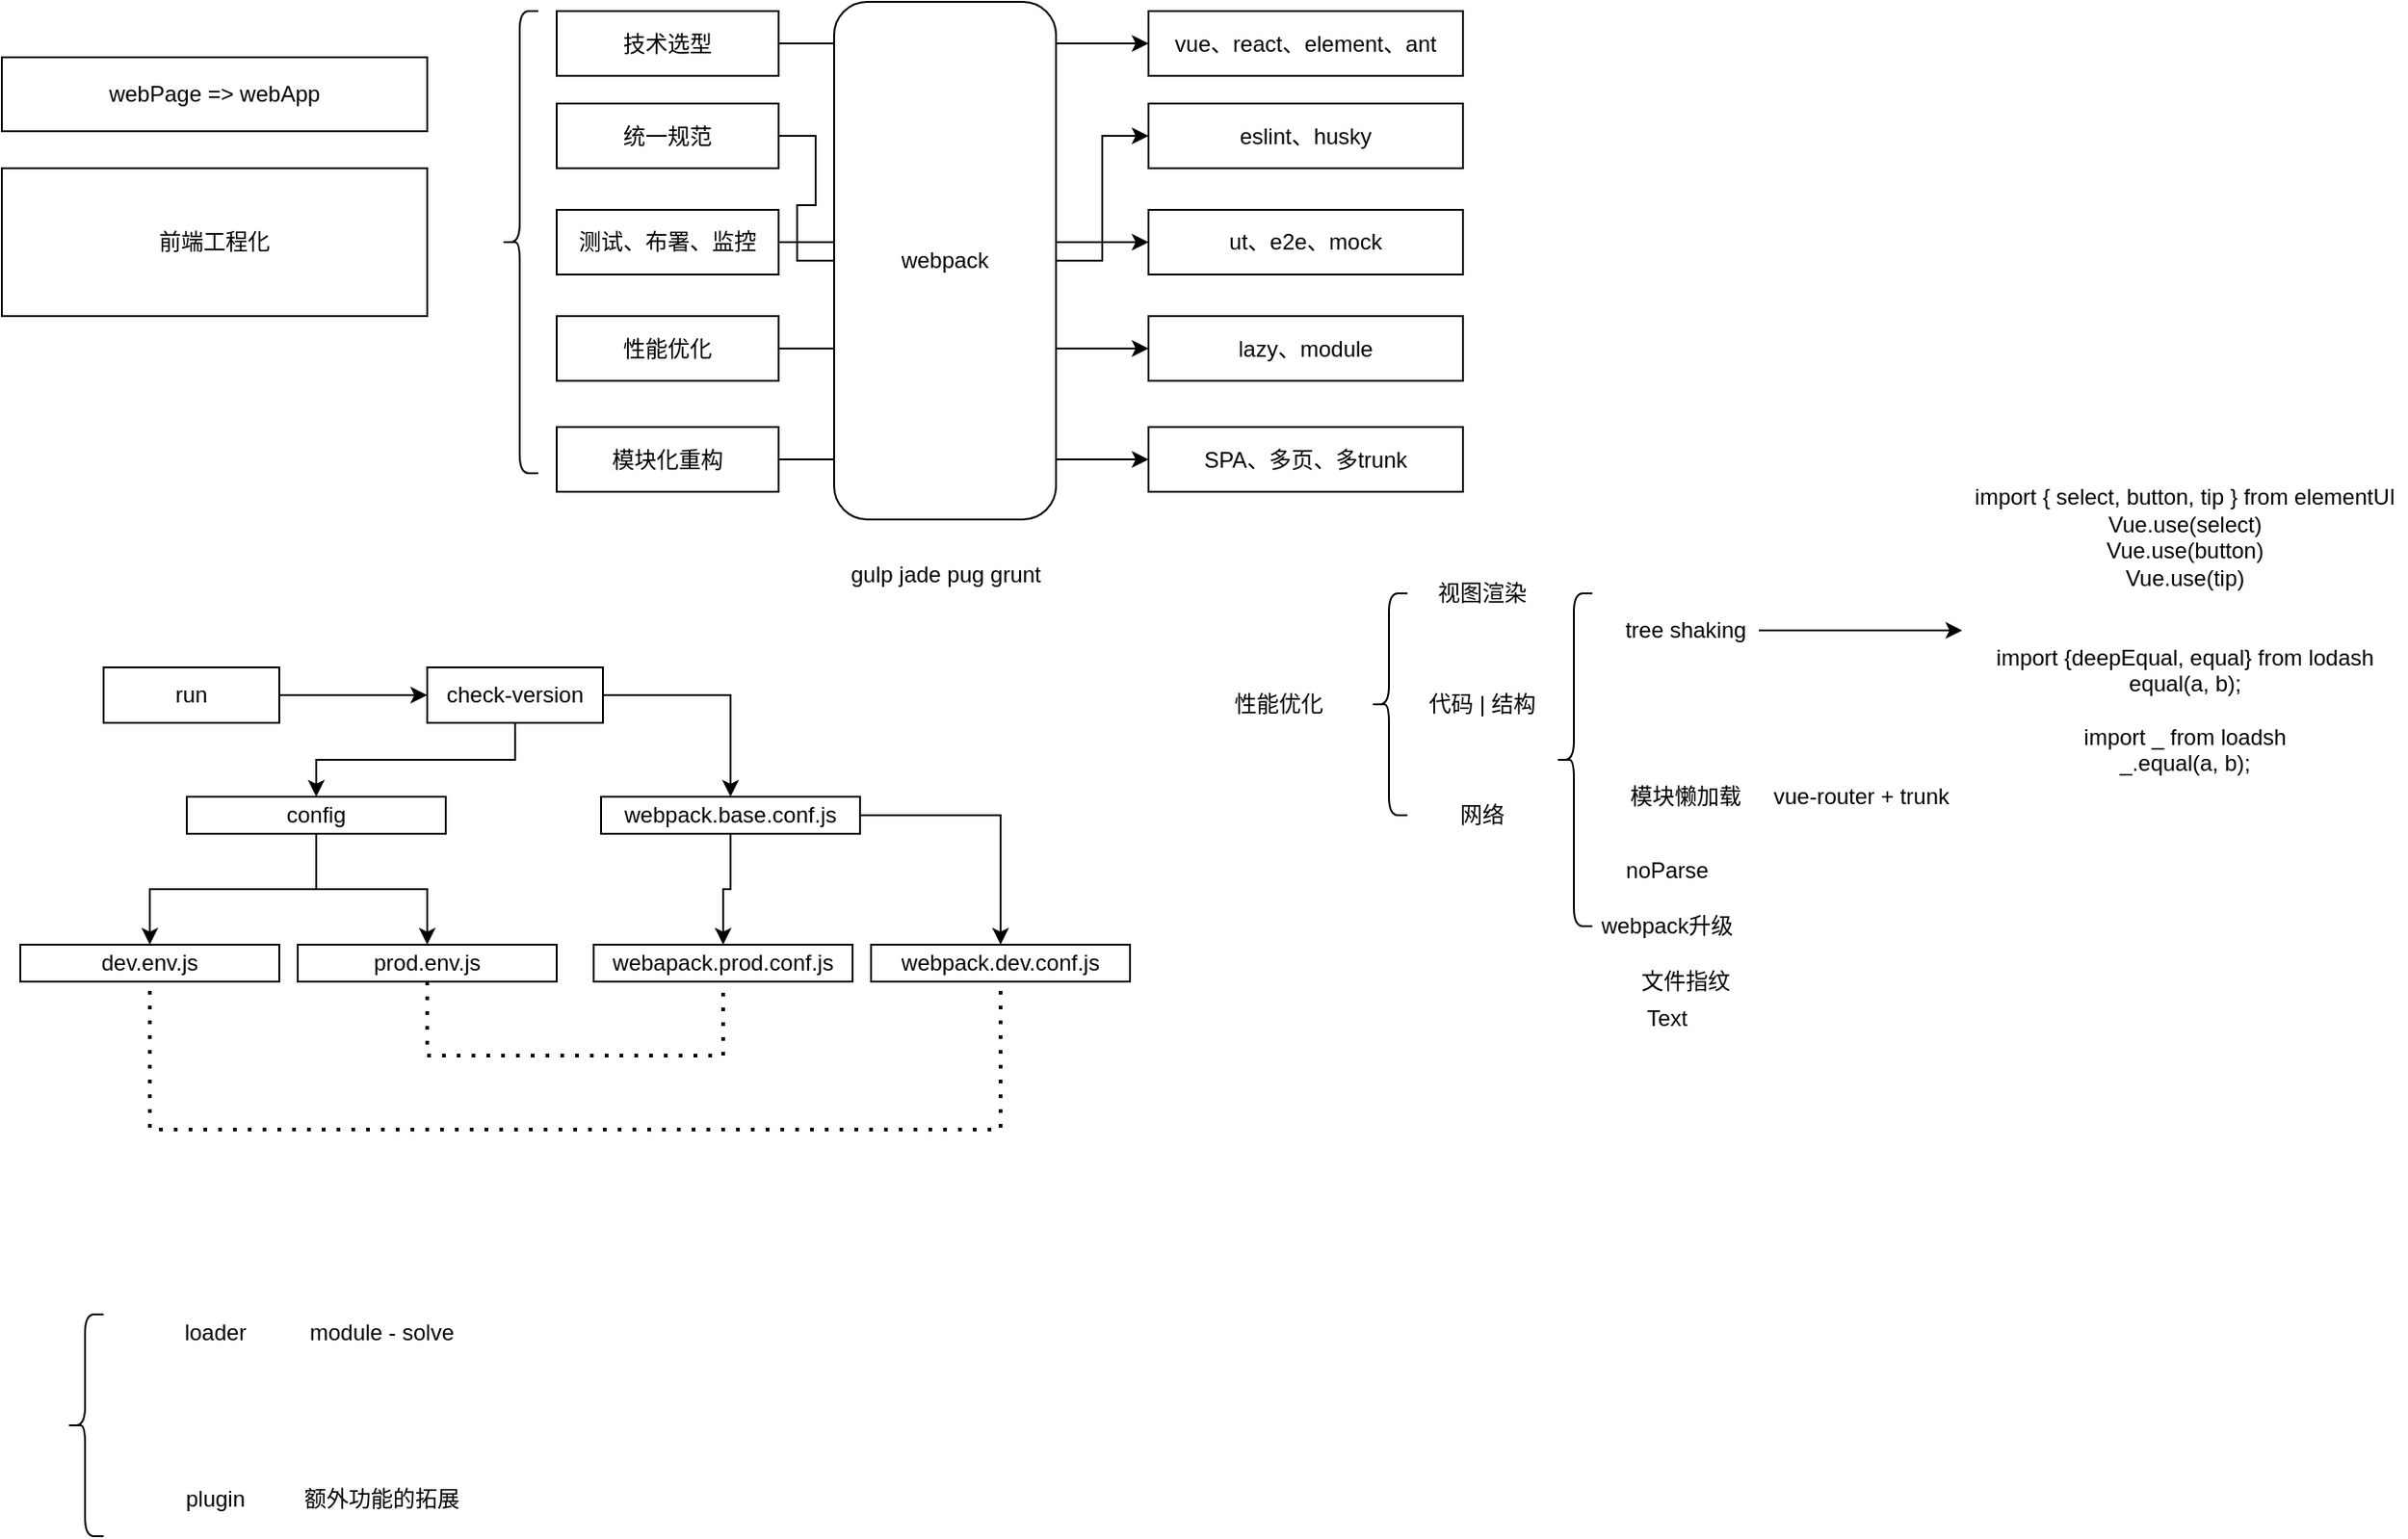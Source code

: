 <mxfile version="16.2.4" type="device"><diagram id="mV7egwpHUmCeJG9mshEC" name="Page-1"><mxGraphModel dx="866" dy="472" grid="1" gridSize="10" guides="1" tooltips="1" connect="1" arrows="1" fold="1" page="1" pageScale="1" pageWidth="827" pageHeight="1169" math="0" shadow="0"><root><mxCell id="0"/><mxCell id="1" parent="0"/><mxCell id="Hs-HStWYzTgpl98Z0fkA-1" value="webPage =&amp;gt; webApp" style="rounded=0;whiteSpace=wrap;html=1;" vertex="1" parent="1"><mxGeometry x="20" y="40" width="230" height="40" as="geometry"/></mxCell><mxCell id="Hs-HStWYzTgpl98Z0fkA-2" value="前端工程化" style="rounded=0;whiteSpace=wrap;html=1;" vertex="1" parent="1"><mxGeometry x="20" y="100" width="230" height="80" as="geometry"/></mxCell><mxCell id="Hs-HStWYzTgpl98Z0fkA-3" value="" style="shape=curlyBracket;whiteSpace=wrap;html=1;rounded=1;" vertex="1" parent="1"><mxGeometry x="290" y="15" width="20" height="250" as="geometry"/></mxCell><mxCell id="Hs-HStWYzTgpl98Z0fkA-7" value="" style="edgeStyle=orthogonalEdgeStyle;rounded=0;orthogonalLoop=1;jettySize=auto;html=1;" edge="1" parent="1" source="Hs-HStWYzTgpl98Z0fkA-4" target="Hs-HStWYzTgpl98Z0fkA-5"><mxGeometry relative="1" as="geometry"/></mxCell><mxCell id="Hs-HStWYzTgpl98Z0fkA-4" value="技术选型" style="rounded=0;whiteSpace=wrap;html=1;" vertex="1" parent="1"><mxGeometry x="320" y="15" width="120" height="35" as="geometry"/></mxCell><mxCell id="Hs-HStWYzTgpl98Z0fkA-5" value="vue、react、element、ant" style="rounded=0;whiteSpace=wrap;html=1;" vertex="1" parent="1"><mxGeometry x="640" y="15" width="170" height="35" as="geometry"/></mxCell><mxCell id="Hs-HStWYzTgpl98Z0fkA-10" value="" style="edgeStyle=orthogonalEdgeStyle;rounded=0;orthogonalLoop=1;jettySize=auto;html=1;startArrow=none;" edge="1" parent="1" source="Hs-HStWYzTgpl98Z0fkA-20" target="Hs-HStWYzTgpl98Z0fkA-9"><mxGeometry relative="1" as="geometry"/></mxCell><mxCell id="Hs-HStWYzTgpl98Z0fkA-8" value="统一规范" style="rounded=0;whiteSpace=wrap;html=1;" vertex="1" parent="1"><mxGeometry x="320" y="65" width="120" height="35" as="geometry"/></mxCell><mxCell id="Hs-HStWYzTgpl98Z0fkA-9" value="eslint、husky" style="rounded=0;whiteSpace=wrap;html=1;" vertex="1" parent="1"><mxGeometry x="640" y="65" width="170" height="35" as="geometry"/></mxCell><mxCell id="Hs-HStWYzTgpl98Z0fkA-13" value="" style="edgeStyle=orthogonalEdgeStyle;rounded=0;orthogonalLoop=1;jettySize=auto;html=1;" edge="1" parent="1" source="Hs-HStWYzTgpl98Z0fkA-11" target="Hs-HStWYzTgpl98Z0fkA-12"><mxGeometry relative="1" as="geometry"/></mxCell><mxCell id="Hs-HStWYzTgpl98Z0fkA-11" value="测试、布署、监控" style="rounded=0;whiteSpace=wrap;html=1;" vertex="1" parent="1"><mxGeometry x="320" y="122.5" width="120" height="35" as="geometry"/></mxCell><mxCell id="Hs-HStWYzTgpl98Z0fkA-12" value="ut、e2e、mock" style="rounded=0;whiteSpace=wrap;html=1;" vertex="1" parent="1"><mxGeometry x="640" y="122.5" width="170" height="35" as="geometry"/></mxCell><mxCell id="Hs-HStWYzTgpl98Z0fkA-16" value="" style="edgeStyle=orthogonalEdgeStyle;rounded=0;orthogonalLoop=1;jettySize=auto;html=1;" edge="1" parent="1" source="Hs-HStWYzTgpl98Z0fkA-14" target="Hs-HStWYzTgpl98Z0fkA-15"><mxGeometry relative="1" as="geometry"/></mxCell><mxCell id="Hs-HStWYzTgpl98Z0fkA-14" value="性能优化" style="rounded=0;whiteSpace=wrap;html=1;" vertex="1" parent="1"><mxGeometry x="320" y="180" width="120" height="35" as="geometry"/></mxCell><mxCell id="Hs-HStWYzTgpl98Z0fkA-15" value="lazy、module" style="rounded=0;whiteSpace=wrap;html=1;" vertex="1" parent="1"><mxGeometry x="640" y="180" width="170" height="35" as="geometry"/></mxCell><mxCell id="Hs-HStWYzTgpl98Z0fkA-19" value="" style="edgeStyle=orthogonalEdgeStyle;rounded=0;orthogonalLoop=1;jettySize=auto;html=1;" edge="1" parent="1" source="Hs-HStWYzTgpl98Z0fkA-17" target="Hs-HStWYzTgpl98Z0fkA-18"><mxGeometry relative="1" as="geometry"/></mxCell><mxCell id="Hs-HStWYzTgpl98Z0fkA-17" value="模块化重构" style="rounded=0;whiteSpace=wrap;html=1;" vertex="1" parent="1"><mxGeometry x="320" y="240" width="120" height="35" as="geometry"/></mxCell><mxCell id="Hs-HStWYzTgpl98Z0fkA-18" value="SPA、多页、多trunk" style="rounded=0;whiteSpace=wrap;html=1;" vertex="1" parent="1"><mxGeometry x="640" y="240" width="170" height="35" as="geometry"/></mxCell><mxCell id="Hs-HStWYzTgpl98Z0fkA-20" value="webpack" style="rounded=1;whiteSpace=wrap;html=1;" vertex="1" parent="1"><mxGeometry x="470" y="10" width="120" height="280" as="geometry"/></mxCell><mxCell id="Hs-HStWYzTgpl98Z0fkA-21" value="" style="edgeStyle=orthogonalEdgeStyle;rounded=0;orthogonalLoop=1;jettySize=auto;html=1;endArrow=none;" edge="1" parent="1" source="Hs-HStWYzTgpl98Z0fkA-8" target="Hs-HStWYzTgpl98Z0fkA-20"><mxGeometry relative="1" as="geometry"><mxPoint x="440" y="82.5" as="sourcePoint"/><mxPoint x="640" y="82.5" as="targetPoint"/></mxGeometry></mxCell><mxCell id="Hs-HStWYzTgpl98Z0fkA-22" value="gulp jade pug grunt" style="text;html=1;align=center;verticalAlign=middle;resizable=0;points=[];autosize=1;strokeColor=none;fillColor=none;" vertex="1" parent="1"><mxGeometry x="470" y="310" width="120" height="20" as="geometry"/></mxCell><mxCell id="Hs-HStWYzTgpl98Z0fkA-25" value="" style="edgeStyle=orthogonalEdgeStyle;rounded=0;orthogonalLoop=1;jettySize=auto;html=1;" edge="1" parent="1" source="Hs-HStWYzTgpl98Z0fkA-23" target="Hs-HStWYzTgpl98Z0fkA-24"><mxGeometry relative="1" as="geometry"/></mxCell><mxCell id="Hs-HStWYzTgpl98Z0fkA-23" value="run" style="rounded=0;whiteSpace=wrap;html=1;" vertex="1" parent="1"><mxGeometry x="75" y="370" width="95" height="30" as="geometry"/></mxCell><mxCell id="Hs-HStWYzTgpl98Z0fkA-28" value="" style="edgeStyle=orthogonalEdgeStyle;rounded=0;orthogonalLoop=1;jettySize=auto;html=1;" edge="1" parent="1" source="Hs-HStWYzTgpl98Z0fkA-24" target="Hs-HStWYzTgpl98Z0fkA-26"><mxGeometry relative="1" as="geometry"/></mxCell><mxCell id="Hs-HStWYzTgpl98Z0fkA-24" value="check-version" style="rounded=0;whiteSpace=wrap;html=1;" vertex="1" parent="1"><mxGeometry x="250" y="370" width="95" height="30" as="geometry"/></mxCell><mxCell id="Hs-HStWYzTgpl98Z0fkA-32" value="" style="edgeStyle=orthogonalEdgeStyle;rounded=0;orthogonalLoop=1;jettySize=auto;html=1;" edge="1" parent="1" source="Hs-HStWYzTgpl98Z0fkA-26" target="Hs-HStWYzTgpl98Z0fkA-31"><mxGeometry relative="1" as="geometry"/></mxCell><mxCell id="Hs-HStWYzTgpl98Z0fkA-26" value="config" style="rounded=0;whiteSpace=wrap;html=1;" vertex="1" parent="1"><mxGeometry x="120" y="440" width="140" height="20" as="geometry"/></mxCell><mxCell id="Hs-HStWYzTgpl98Z0fkA-36" value="" style="edgeStyle=orthogonalEdgeStyle;rounded=0;orthogonalLoop=1;jettySize=auto;html=1;" edge="1" parent="1" source="Hs-HStWYzTgpl98Z0fkA-27" target="Hs-HStWYzTgpl98Z0fkA-34"><mxGeometry relative="1" as="geometry"/></mxCell><mxCell id="Hs-HStWYzTgpl98Z0fkA-27" value="webpack.base.conf.js" style="rounded=0;whiteSpace=wrap;html=1;" vertex="1" parent="1"><mxGeometry x="344" y="440" width="140" height="20" as="geometry"/></mxCell><mxCell id="Hs-HStWYzTgpl98Z0fkA-29" value="" style="endArrow=classic;html=1;rounded=0;exitX=1;exitY=0.5;exitDx=0;exitDy=0;entryX=0.5;entryY=0;entryDx=0;entryDy=0;" edge="1" parent="1" source="Hs-HStWYzTgpl98Z0fkA-24" target="Hs-HStWYzTgpl98Z0fkA-27"><mxGeometry width="50" height="50" relative="1" as="geometry"><mxPoint x="390" y="450" as="sourcePoint"/><mxPoint x="440" y="400" as="targetPoint"/><Array as="points"><mxPoint x="414" y="385"/></Array></mxGeometry></mxCell><mxCell id="Hs-HStWYzTgpl98Z0fkA-30" value="dev.env.js" style="rounded=0;whiteSpace=wrap;html=1;" vertex="1" parent="1"><mxGeometry x="30" y="520" width="140" height="20" as="geometry"/></mxCell><mxCell id="Hs-HStWYzTgpl98Z0fkA-31" value="prod.env.js" style="rounded=0;whiteSpace=wrap;html=1;" vertex="1" parent="1"><mxGeometry x="180" y="520" width="140" height="20" as="geometry"/></mxCell><mxCell id="Hs-HStWYzTgpl98Z0fkA-33" value="" style="endArrow=classic;html=1;rounded=0;entryX=0.5;entryY=0;entryDx=0;entryDy=0;" edge="1" parent="1" target="Hs-HStWYzTgpl98Z0fkA-30"><mxGeometry width="50" height="50" relative="1" as="geometry"><mxPoint x="190" y="490" as="sourcePoint"/><mxPoint x="440" y="480" as="targetPoint"/><Array as="points"><mxPoint x="100" y="490"/></Array></mxGeometry></mxCell><mxCell id="Hs-HStWYzTgpl98Z0fkA-34" value="webapack.prod.conf.js" style="rounded=0;whiteSpace=wrap;html=1;" vertex="1" parent="1"><mxGeometry x="340" y="520" width="140" height="20" as="geometry"/></mxCell><mxCell id="Hs-HStWYzTgpl98Z0fkA-35" value="webpack.dev.conf.js" style="rounded=0;whiteSpace=wrap;html=1;" vertex="1" parent="1"><mxGeometry x="490" y="520" width="140" height="20" as="geometry"/></mxCell><mxCell id="Hs-HStWYzTgpl98Z0fkA-37" value="" style="endArrow=classic;html=1;rounded=0;exitX=1;exitY=0.5;exitDx=0;exitDy=0;entryX=0.5;entryY=0;entryDx=0;entryDy=0;" edge="1" parent="1" source="Hs-HStWYzTgpl98Z0fkA-27" target="Hs-HStWYzTgpl98Z0fkA-35"><mxGeometry width="50" height="50" relative="1" as="geometry"><mxPoint x="390" y="530" as="sourcePoint"/><mxPoint x="440" y="480" as="targetPoint"/><Array as="points"><mxPoint x="560" y="450"/></Array></mxGeometry></mxCell><mxCell id="Hs-HStWYzTgpl98Z0fkA-38" value="" style="endArrow=none;dashed=1;html=1;dashPattern=1 3;strokeWidth=2;rounded=0;exitX=0.5;exitY=1;exitDx=0;exitDy=0;entryX=0.5;entryY=1;entryDx=0;entryDy=0;" edge="1" parent="1" source="Hs-HStWYzTgpl98Z0fkA-31" target="Hs-HStWYzTgpl98Z0fkA-34"><mxGeometry width="50" height="50" relative="1" as="geometry"><mxPoint x="390" y="530" as="sourcePoint"/><mxPoint x="440" y="480" as="targetPoint"/><Array as="points"><mxPoint x="250" y="580"/><mxPoint x="410" y="580"/></Array></mxGeometry></mxCell><mxCell id="Hs-HStWYzTgpl98Z0fkA-39" value="" style="endArrow=none;dashed=1;html=1;dashPattern=1 3;strokeWidth=2;rounded=0;exitX=0.5;exitY=1;exitDx=0;exitDy=0;entryX=0.5;entryY=1;entryDx=0;entryDy=0;" edge="1" parent="1" target="Hs-HStWYzTgpl98Z0fkA-35"><mxGeometry width="50" height="50" relative="1" as="geometry"><mxPoint x="100" y="545" as="sourcePoint"/><mxPoint x="260" y="545" as="targetPoint"/><Array as="points"><mxPoint x="100" y="620"/><mxPoint x="560" y="620"/></Array></mxGeometry></mxCell><mxCell id="Hs-HStWYzTgpl98Z0fkA-40" value="" style="shape=curlyBracket;whiteSpace=wrap;html=1;rounded=1;" vertex="1" parent="1"><mxGeometry x="55" y="720" width="20" height="120" as="geometry"/></mxCell><mxCell id="Hs-HStWYzTgpl98Z0fkA-41" value="loader" style="text;html=1;align=center;verticalAlign=middle;resizable=0;points=[];autosize=1;strokeColor=none;fillColor=none;" vertex="1" parent="1"><mxGeometry x="110" y="720" width="50" height="20" as="geometry"/></mxCell><mxCell id="Hs-HStWYzTgpl98Z0fkA-42" value="plugin" style="text;html=1;align=center;verticalAlign=middle;resizable=0;points=[];autosize=1;strokeColor=none;fillColor=none;" vertex="1" parent="1"><mxGeometry x="110" y="810" width="50" height="20" as="geometry"/></mxCell><mxCell id="Hs-HStWYzTgpl98Z0fkA-43" value="module - solve" style="text;html=1;align=center;verticalAlign=middle;resizable=0;points=[];autosize=1;strokeColor=none;fillColor=none;" vertex="1" parent="1"><mxGeometry x="180" y="720" width="90" height="20" as="geometry"/></mxCell><mxCell id="Hs-HStWYzTgpl98Z0fkA-44" value="额外功能的拓展" style="text;html=1;align=center;verticalAlign=middle;resizable=0;points=[];autosize=1;strokeColor=none;fillColor=none;" vertex="1" parent="1"><mxGeometry x="175" y="810" width="100" height="20" as="geometry"/></mxCell><mxCell id="Hs-HStWYzTgpl98Z0fkA-45" value="性能优化" style="text;html=1;align=center;verticalAlign=middle;resizable=0;points=[];autosize=1;strokeColor=none;fillColor=none;" vertex="1" parent="1"><mxGeometry x="680" y="380" width="60" height="20" as="geometry"/></mxCell><mxCell id="Hs-HStWYzTgpl98Z0fkA-46" value="" style="shape=curlyBracket;whiteSpace=wrap;html=1;rounded=1;" vertex="1" parent="1"><mxGeometry x="760" y="330" width="20" height="120" as="geometry"/></mxCell><mxCell id="Hs-HStWYzTgpl98Z0fkA-47" value="视图渲染" style="text;html=1;align=center;verticalAlign=middle;resizable=0;points=[];autosize=1;strokeColor=none;fillColor=none;" vertex="1" parent="1"><mxGeometry x="790" y="320" width="60" height="20" as="geometry"/></mxCell><mxCell id="Hs-HStWYzTgpl98Z0fkA-48" value="代码 | 结构" style="text;html=1;align=center;verticalAlign=middle;resizable=0;points=[];autosize=1;strokeColor=none;fillColor=none;" vertex="1" parent="1"><mxGeometry x="785" y="380" width="70" height="20" as="geometry"/></mxCell><mxCell id="Hs-HStWYzTgpl98Z0fkA-49" value="网络" style="text;html=1;align=center;verticalAlign=middle;resizable=0;points=[];autosize=1;strokeColor=none;fillColor=none;" vertex="1" parent="1"><mxGeometry x="800" y="440" width="40" height="20" as="geometry"/></mxCell><mxCell id="Hs-HStWYzTgpl98Z0fkA-50" value="" style="shape=curlyBracket;whiteSpace=wrap;html=1;rounded=1;" vertex="1" parent="1"><mxGeometry x="860" y="330" width="20" height="180" as="geometry"/></mxCell><mxCell id="Hs-HStWYzTgpl98Z0fkA-53" value="" style="edgeStyle=orthogonalEdgeStyle;rounded=0;orthogonalLoop=1;jettySize=auto;html=1;" edge="1" parent="1" source="Hs-HStWYzTgpl98Z0fkA-51" target="Hs-HStWYzTgpl98Z0fkA-52"><mxGeometry relative="1" as="geometry"/></mxCell><mxCell id="Hs-HStWYzTgpl98Z0fkA-51" value="tree shaking" style="text;html=1;align=center;verticalAlign=middle;resizable=0;points=[];autosize=1;strokeColor=none;fillColor=none;" vertex="1" parent="1"><mxGeometry x="890" y="340" width="80" height="20" as="geometry"/></mxCell><mxCell id="Hs-HStWYzTgpl98Z0fkA-52" value="import { select, button, tip } from elementUI&lt;br&gt;Vue.use(select)&lt;br&gt;Vue.use(button)&lt;br&gt;Vue.use(tip)&lt;br&gt;&lt;br&gt;&lt;br&gt;import {deepEqual, equal} from lodash&lt;br&gt;equal(a, b);&lt;br&gt;&lt;br&gt;import _ from loadsh&lt;br&gt;_.equal(a, b);" style="text;html=1;align=center;verticalAlign=middle;resizable=0;points=[];autosize=1;strokeColor=none;fillColor=none;" vertex="1" parent="1"><mxGeometry x="1080" y="270" width="240" height="160" as="geometry"/></mxCell><mxCell id="Hs-HStWYzTgpl98Z0fkA-54" value="模块懒加载" style="text;html=1;align=center;verticalAlign=middle;resizable=0;points=[];autosize=1;strokeColor=none;fillColor=none;" vertex="1" parent="1"><mxGeometry x="890" y="430" width="80" height="20" as="geometry"/></mxCell><mxCell id="Hs-HStWYzTgpl98Z0fkA-56" value="vue-router + trunk" style="text;html=1;align=center;verticalAlign=middle;resizable=0;points=[];autosize=1;strokeColor=none;fillColor=none;" vertex="1" parent="1"><mxGeometry x="970" y="430" width="110" height="20" as="geometry"/></mxCell><mxCell id="Hs-HStWYzTgpl98Z0fkA-57" value="noParse" style="text;html=1;align=center;verticalAlign=middle;resizable=0;points=[];autosize=1;strokeColor=none;fillColor=none;" vertex="1" parent="1"><mxGeometry x="890" y="470" width="60" height="20" as="geometry"/></mxCell><mxCell id="Hs-HStWYzTgpl98Z0fkA-58" value="webpack升级" style="text;html=1;align=center;verticalAlign=middle;resizable=0;points=[];autosize=1;strokeColor=none;fillColor=none;" vertex="1" parent="1"><mxGeometry x="875" y="500" width="90" height="20" as="geometry"/></mxCell><mxCell id="Hs-HStWYzTgpl98Z0fkA-59" value="文件指纹" style="text;html=1;align=center;verticalAlign=middle;resizable=0;points=[];autosize=1;strokeColor=none;fillColor=none;" vertex="1" parent="1"><mxGeometry x="900" y="530" width="60" height="20" as="geometry"/></mxCell><mxCell id="Hs-HStWYzTgpl98Z0fkA-60" value="Text" style="text;html=1;align=center;verticalAlign=middle;resizable=0;points=[];autosize=1;strokeColor=none;fillColor=none;" vertex="1" parent="1"><mxGeometry x="900" y="550" width="40" height="20" as="geometry"/></mxCell></root></mxGraphModel></diagram></mxfile>